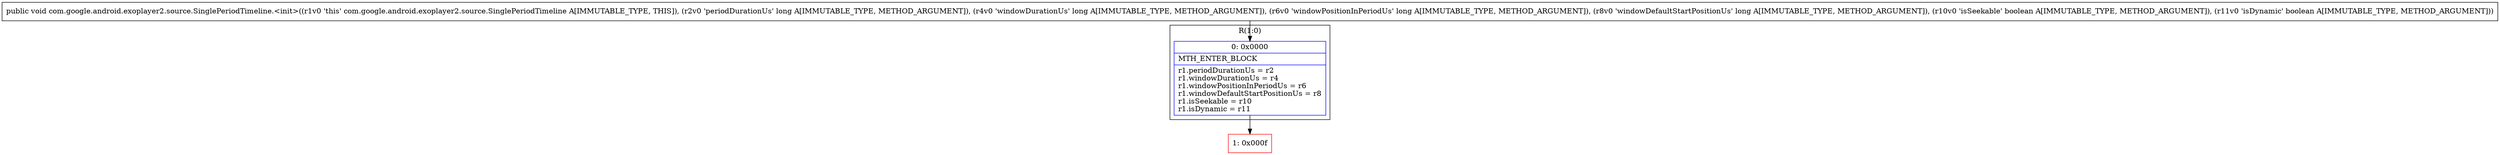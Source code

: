 digraph "CFG forcom.google.android.exoplayer2.source.SinglePeriodTimeline.\<init\>(JJJJZZ)V" {
subgraph cluster_Region_84894304 {
label = "R(1:0)";
node [shape=record,color=blue];
Node_0 [shape=record,label="{0\:\ 0x0000|MTH_ENTER_BLOCK\l|r1.periodDurationUs = r2\lr1.windowDurationUs = r4\lr1.windowPositionInPeriodUs = r6\lr1.windowDefaultStartPositionUs = r8\lr1.isSeekable = r10\lr1.isDynamic = r11\l}"];
}
Node_1 [shape=record,color=red,label="{1\:\ 0x000f}"];
MethodNode[shape=record,label="{public void com.google.android.exoplayer2.source.SinglePeriodTimeline.\<init\>((r1v0 'this' com.google.android.exoplayer2.source.SinglePeriodTimeline A[IMMUTABLE_TYPE, THIS]), (r2v0 'periodDurationUs' long A[IMMUTABLE_TYPE, METHOD_ARGUMENT]), (r4v0 'windowDurationUs' long A[IMMUTABLE_TYPE, METHOD_ARGUMENT]), (r6v0 'windowPositionInPeriodUs' long A[IMMUTABLE_TYPE, METHOD_ARGUMENT]), (r8v0 'windowDefaultStartPositionUs' long A[IMMUTABLE_TYPE, METHOD_ARGUMENT]), (r10v0 'isSeekable' boolean A[IMMUTABLE_TYPE, METHOD_ARGUMENT]), (r11v0 'isDynamic' boolean A[IMMUTABLE_TYPE, METHOD_ARGUMENT])) }"];
MethodNode -> Node_0;
Node_0 -> Node_1;
}

